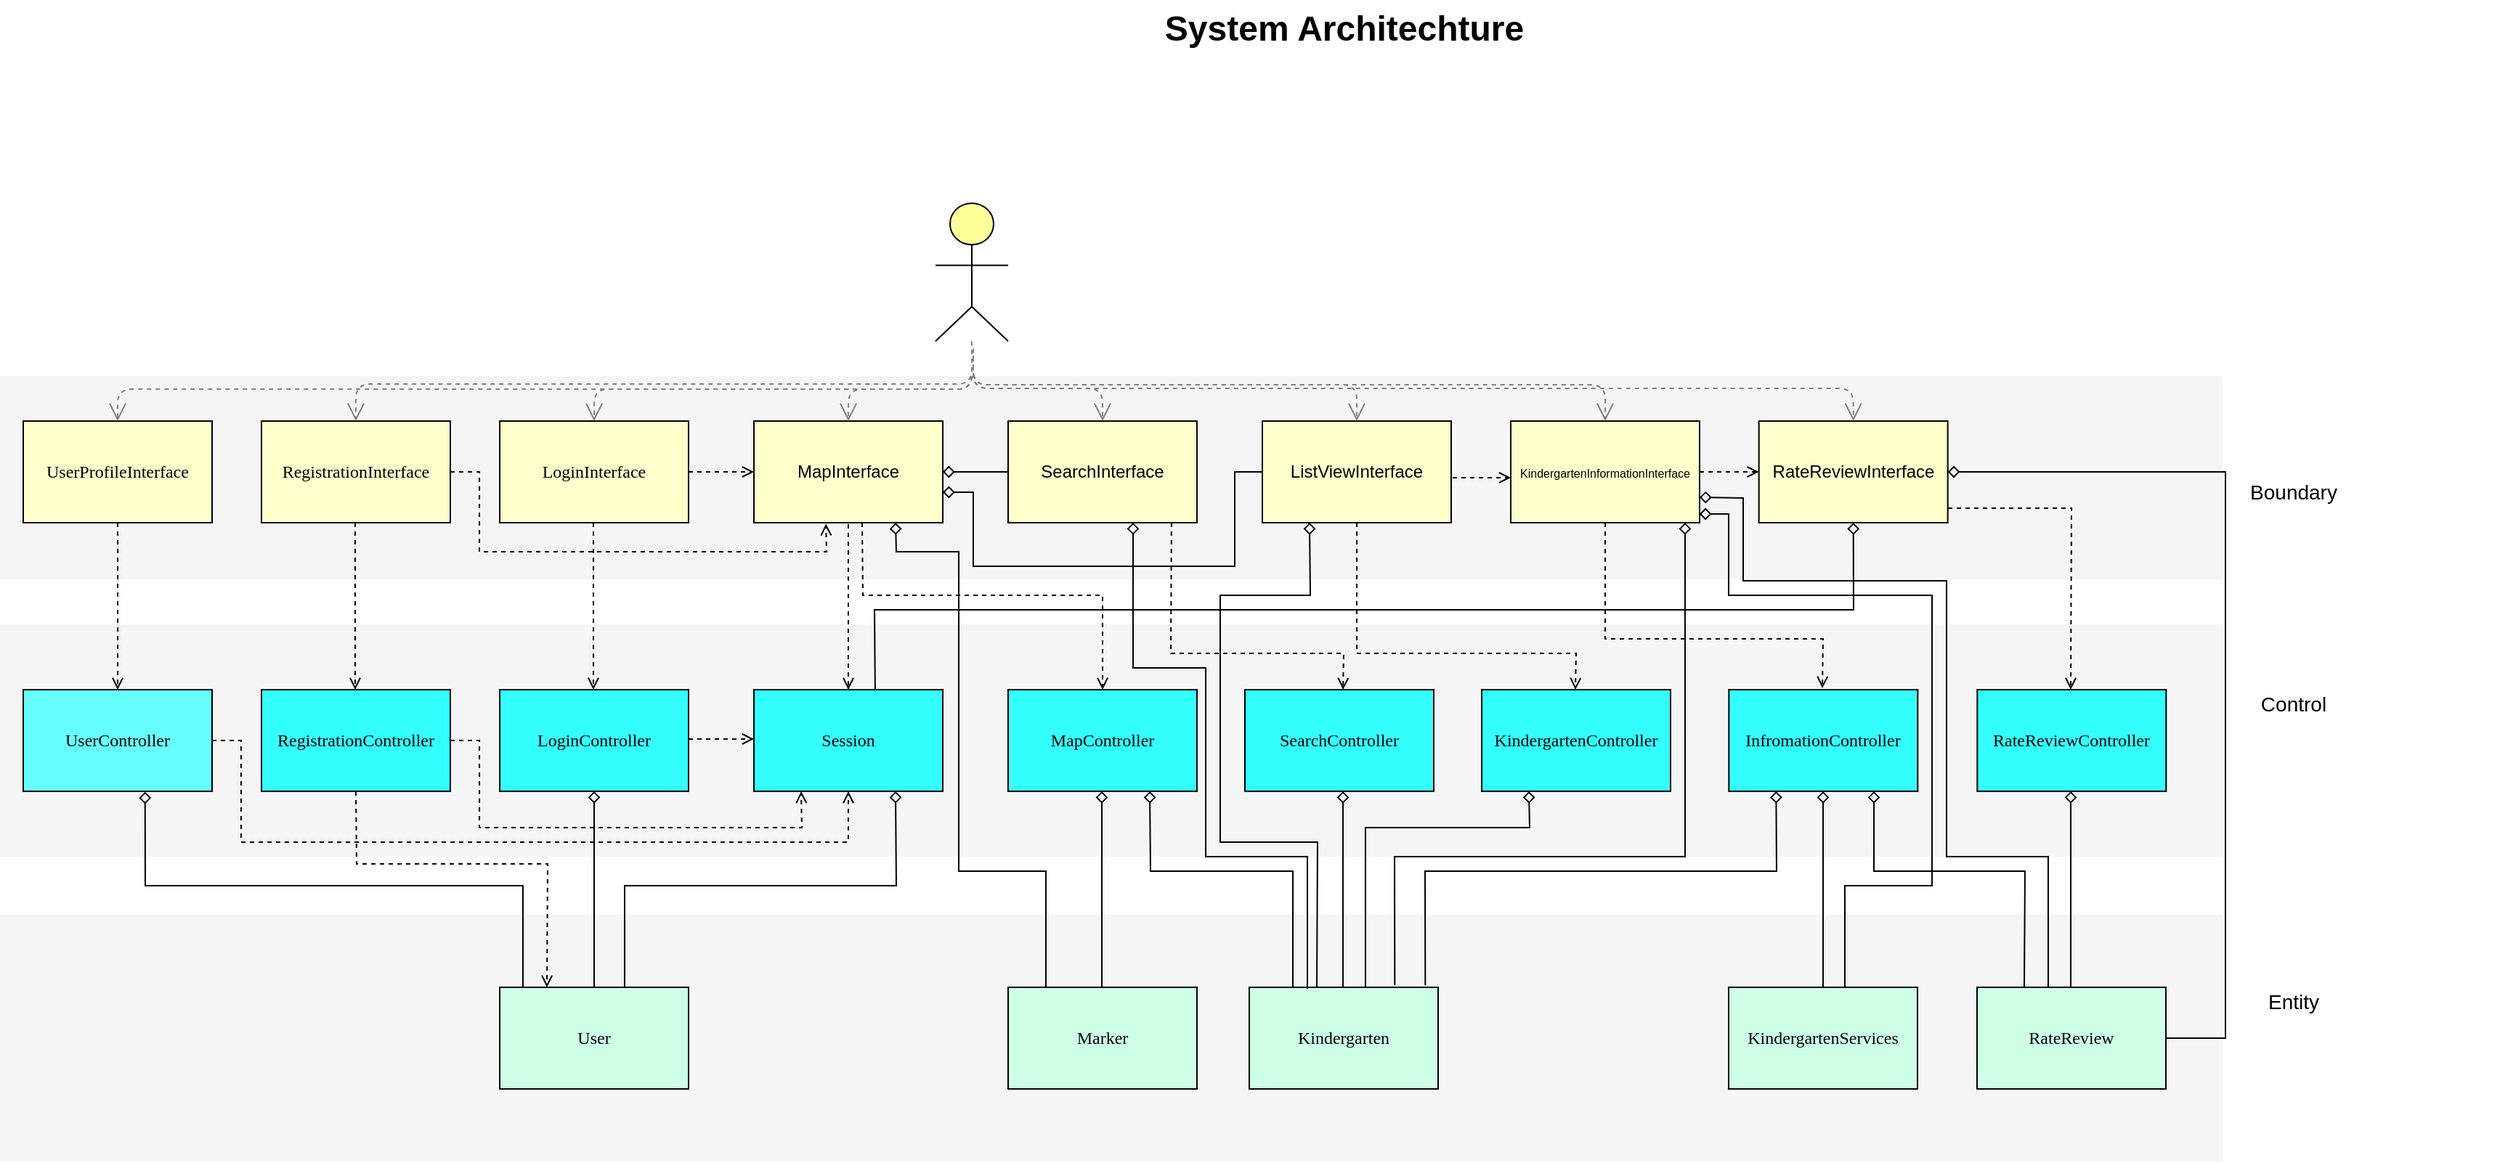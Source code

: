 <mxfile version="12.1.3" type="device" pages="1"><diagram name="Page-1" id="44bbcf24-548e-d532-59d3-359de5b44cbb"><mxGraphModel dx="2521.5" dy="455" grid="1" gridSize="10" guides="1" tooltips="1" connect="1" arrows="1" fold="1" page="1" pageScale="1.5" pageWidth="1169" pageHeight="826" background="none" math="0" shadow="0"><root><mxCell id="0" style=";html=1;"/><mxCell id="1" style=";html=1;" parent="0"/><mxCell id="6eae4fabf1afb631-36" value="" style="whiteSpace=wrap;html=1;strokeColor=none;strokeWidth=1;fillColor=#f5f5f5;fontSize=14;" parent="1" vertex="1"><mxGeometry x="-50" y="670" width="1530" height="170" as="geometry"/></mxCell><mxCell id="6eae4fabf1afb631-35" value="" style="whiteSpace=wrap;html=1;strokeColor=none;strokeWidth=1;fillColor=#f5f5f5;fontSize=14;" parent="1" vertex="1"><mxGeometry x="-50" y="470" width="1530" height="160" as="geometry"/></mxCell><mxCell id="6eae4fabf1afb631-34" value="" style="whiteSpace=wrap;html=1;strokeColor=none;strokeWidth=1;fillColor=#f5f5f5;fontSize=14;" parent="1" vertex="1"><mxGeometry x="-50" y="299" width="1530" height="140" as="geometry"/></mxCell><mxCell id="6eae4fabf1afb631-29" value="Entity" style="text;html=1;strokeColor=none;fillColor=none;align=center;verticalAlign=middle;whiteSpace=wrap;fontSize=14;" parent="1" vertex="1"><mxGeometry x="1409" y="720" width="240" height="20" as="geometry"/></mxCell><mxCell id="6eae4fabf1afb631-30" value="Control" style="text;html=1;strokeColor=none;fillColor=none;align=center;verticalAlign=middle;whiteSpace=wrap;fontSize=14;" parent="1" vertex="1"><mxGeometry x="1409" y="515" width="240" height="20" as="geometry"/></mxCell><mxCell id="6eae4fabf1afb631-31" value="Boundary" style="text;html=1;strokeColor=none;fillColor=none;align=center;verticalAlign=middle;whiteSpace=wrap;fontSize=14;" parent="1" vertex="1"><mxGeometry x="1409" y="369" width="240" height="20" as="geometry"/></mxCell><mxCell id="6eae4fabf1afb631-33" style="edgeStyle=elbowEdgeStyle;rounded=1;elbow=vertical;html=1;dashed=1;startSize=10;endArrow=open;endFill=0;endSize=10;jettySize=auto;orthogonalLoop=1;strokeColor=#808080;fontSize=14;entryX=0.5;entryY=0;entryDx=0;entryDy=0;" parent="1" source="6eae4fabf1afb631-32" target="SpVC3gz6HpCtLTdUxY2t-2" edge="1"><mxGeometry relative="1" as="geometry"><mxPoint x="451.5" y="330" as="targetPoint"/><Array as="points"><mxPoint x="350" y="308"/></Array></mxGeometry></mxCell><mxCell id="6eae4fabf1afb631-32" value="" style="html=1;whiteSpace=wrap;fillColor=#ffff99;strokeColor=#000000;shape=mxgraph.archimate3.actor;fontSize=14;" parent="1" vertex="1"><mxGeometry x="594" y="180" width="50" height="95" as="geometry"/></mxCell><mxCell id="6eae4fabf1afb631-37" value="System Architechture" style="text;strokeColor=none;fillColor=none;html=1;fontSize=24;fontStyle=1;verticalAlign=middle;align=center;" parent="1" vertex="1"><mxGeometry x="80" y="40" width="1590" height="40" as="geometry"/></mxCell><mxCell id="SpVC3gz6HpCtLTdUxY2t-2" value="&lt;span style=&quot;font-family: &amp;#34;times new roman&amp;#34; ; white-space: normal&quot;&gt;LoginInterface&lt;/span&gt;" style="rounded=0;whiteSpace=wrap;html=1;fillColor=#FFFFCC;strokeColor=#000000;" vertex="1" parent="1"><mxGeometry x="294" y="330" width="130" height="70" as="geometry"/></mxCell><mxCell id="SpVC3gz6HpCtLTdUxY2t-3" value="MapInterface" style="rounded=0;whiteSpace=wrap;html=1;fillColor=#FFFFCC;strokeColor=#000000;" vertex="1" parent="1"><mxGeometry x="469" y="330" width="130" height="70" as="geometry"/></mxCell><mxCell id="SpVC3gz6HpCtLTdUxY2t-4" value="SearchInterface" style="rounded=0;whiteSpace=wrap;html=1;fillColor=#FFFFCC;strokeColor=#000000;" vertex="1" parent="1"><mxGeometry x="644" y="330" width="130" height="70" as="geometry"/></mxCell><mxCell id="SpVC3gz6HpCtLTdUxY2t-5" value="ListViewInterface" style="rounded=0;whiteSpace=wrap;html=1;fillColor=#FFFFCC;strokeColor=#000000;" vertex="1" parent="1"><mxGeometry x="819" y="330" width="130" height="70" as="geometry"/></mxCell><mxCell id="SpVC3gz6HpCtLTdUxY2t-6" value="&lt;font style=&quot;font-size: 8px&quot;&gt;KindergartenInformationInterface&lt;/font&gt;" style="rounded=0;whiteSpace=wrap;html=1;fillColor=#FFFFCC;strokeColor=#000000;" vertex="1" parent="1"><mxGeometry x="990" y="330" width="130" height="70" as="geometry"/></mxCell><mxCell id="SpVC3gz6HpCtLTdUxY2t-7" value="RateReviewInterface" style="rounded=0;whiteSpace=wrap;html=1;fillColor=#FFFFCC;strokeColor=#000000;" vertex="1" parent="1"><mxGeometry x="1160.833" y="330" width="130" height="70" as="geometry"/></mxCell><mxCell id="SpVC3gz6HpCtLTdUxY2t-8" value="&lt;font face=&quot;Times New Roman&quot;&gt;RegistrationInterface&lt;/font&gt;" style="rounded=0;whiteSpace=wrap;html=1;fillColor=#FFFFCC;strokeColor=#000000;" vertex="1" parent="1"><mxGeometry x="130" y="330" width="130" height="70" as="geometry"/></mxCell><mxCell id="SpVC3gz6HpCtLTdUxY2t-11" value="UserProfileInterface" style="rounded=0;whiteSpace=wrap;html=1;fillColor=#FFFFCC;strokeColor=#000000;fontFamily=Times New Roman;" vertex="1" parent="1"><mxGeometry x="-34" y="330" width="130" height="70" as="geometry"/></mxCell><mxCell id="SpVC3gz6HpCtLTdUxY2t-17" style="edgeStyle=elbowEdgeStyle;rounded=1;elbow=vertical;html=1;dashed=1;startSize=10;endArrow=open;endFill=0;endSize=10;jettySize=auto;orthogonalLoop=1;strokeColor=#808080;fontSize=14;entryX=0.5;entryY=0;entryDx=0;entryDy=0;" edge="1" parent="1" source="6eae4fabf1afb631-32" target="SpVC3gz6HpCtLTdUxY2t-8"><mxGeometry relative="1" as="geometry"><mxPoint x="439.5" y="271.5" as="sourcePoint"/><mxPoint x="180" y="326.5" as="targetPoint"/><Array as="points"><mxPoint x="170.5" y="304.5"/></Array></mxGeometry></mxCell><mxCell id="SpVC3gz6HpCtLTdUxY2t-18" style="edgeStyle=elbowEdgeStyle;rounded=1;elbow=vertical;html=1;dashed=1;startSize=10;endArrow=open;endFill=0;endSize=10;jettySize=auto;orthogonalLoop=1;strokeColor=#808080;fontSize=14;entryX=0.5;entryY=0;entryDx=0;entryDy=0;" edge="1" parent="1" source="6eae4fabf1afb631-32"><mxGeometry relative="1" as="geometry"><mxPoint x="290.5" y="275" as="sourcePoint"/><mxPoint x="31" y="330" as="targetPoint"/><Array as="points"><mxPoint x="21.5" y="308"/></Array></mxGeometry></mxCell><mxCell id="SpVC3gz6HpCtLTdUxY2t-19" style="edgeStyle=elbowEdgeStyle;rounded=1;elbow=vertical;html=1;dashed=1;startSize=10;endArrow=open;endFill=0;endSize=10;jettySize=auto;orthogonalLoop=1;strokeColor=#808080;fontSize=14;entryX=0.5;entryY=0;entryDx=0;entryDy=0;" edge="1" parent="1" source="6eae4fabf1afb631-32"><mxGeometry relative="1" as="geometry"><mxPoint x="793.5" y="275" as="sourcePoint"/><mxPoint x="534" y="330" as="targetPoint"/><Array as="points"><mxPoint x="524.5" y="308"/></Array></mxGeometry></mxCell><mxCell id="SpVC3gz6HpCtLTdUxY2t-23" style="edgeStyle=elbowEdgeStyle;rounded=1;elbow=vertical;html=1;dashed=1;startSize=10;endArrow=open;endFill=0;endSize=10;jettySize=auto;orthogonalLoop=1;strokeColor=#808080;fontSize=14;entryX=0.5;entryY=0;entryDx=0;entryDy=0;" edge="1" parent="1" target="SpVC3gz6HpCtLTdUxY2t-4"><mxGeometry relative="1" as="geometry"><mxPoint x="620" y="285" as="sourcePoint"/><mxPoint x="544" y="340" as="targetPoint"/><Array as="points"/></mxGeometry></mxCell><mxCell id="SpVC3gz6HpCtLTdUxY2t-24" style="edgeStyle=elbowEdgeStyle;rounded=1;elbow=vertical;html=1;dashed=1;startSize=10;endArrow=open;endFill=0;endSize=10;jettySize=auto;orthogonalLoop=1;strokeColor=#808080;fontSize=14;entryX=0.5;entryY=0;entryDx=0;entryDy=0;" edge="1" parent="1"><mxGeometry relative="1" as="geometry"><mxPoint x="620" y="280" as="sourcePoint"/><mxPoint x="884" y="330" as="targetPoint"/><Array as="points"/></mxGeometry></mxCell><mxCell id="SpVC3gz6HpCtLTdUxY2t-25" style="edgeStyle=elbowEdgeStyle;rounded=1;elbow=vertical;html=1;dashed=1;startSize=10;endArrow=open;endFill=0;endSize=10;jettySize=auto;orthogonalLoop=1;strokeColor=#808080;fontSize=14;entryX=0.5;entryY=0;entryDx=0;entryDy=0;" edge="1" parent="1"><mxGeometry relative="1" as="geometry"><mxPoint x="620" y="280" as="sourcePoint"/><mxPoint x="1055" y="330" as="targetPoint"/><Array as="points"/></mxGeometry></mxCell><mxCell id="SpVC3gz6HpCtLTdUxY2t-26" style="edgeStyle=elbowEdgeStyle;rounded=1;elbow=vertical;html=1;dashed=1;startSize=10;endArrow=open;endFill=0;endSize=10;jettySize=auto;orthogonalLoop=1;strokeColor=#808080;fontSize=14;entryX=0.5;entryY=0;entryDx=0;entryDy=0;" edge="1" parent="1" target="SpVC3gz6HpCtLTdUxY2t-7"><mxGeometry relative="1" as="geometry"><mxPoint x="620" y="285" as="sourcePoint"/><mxPoint x="1206.5" y="330" as="targetPoint"/><Array as="points"/></mxGeometry></mxCell><mxCell id="SpVC3gz6HpCtLTdUxY2t-27" value="" style="endArrow=diamond;html=1;fontFamily=Times New Roman;entryX=1;entryY=0.5;entryDx=0;entryDy=0;exitX=0;exitY=0.5;exitDx=0;exitDy=0;endFill=0;" edge="1" parent="1" source="SpVC3gz6HpCtLTdUxY2t-4" target="SpVC3gz6HpCtLTdUxY2t-3"><mxGeometry width="50" height="50" relative="1" as="geometry"><mxPoint x="596.5" y="369.167" as="sourcePoint"/><mxPoint x="646.5" y="319.167" as="targetPoint"/></mxGeometry></mxCell><mxCell id="SpVC3gz6HpCtLTdUxY2t-28" value="" style="endArrow=diamond;html=1;fontFamily=Times New Roman;endFill=0;exitX=0;exitY=0.5;exitDx=0;exitDy=0;rounded=0;" edge="1" parent="1" source="SpVC3gz6HpCtLTdUxY2t-5"><mxGeometry width="50" height="50" relative="1" as="geometry"><mxPoint x="644" y="378.5" as="sourcePoint"/><mxPoint x="599" y="379" as="targetPoint"/><Array as="points"><mxPoint x="800" y="365"/><mxPoint x="800" y="430"/><mxPoint x="620" y="430"/><mxPoint x="620" y="379"/></Array></mxGeometry></mxCell><mxCell id="SpVC3gz6HpCtLTdUxY2t-30" value="" style="endArrow=open;html=1;fontFamily=Times New Roman;exitX=1;exitY=0.5;exitDx=0;exitDy=0;entryX=0;entryY=0.5;entryDx=0;entryDy=0;endFill=0;dashed=1;" edge="1" parent="1" source="SpVC3gz6HpCtLTdUxY2t-2" target="SpVC3gz6HpCtLTdUxY2t-3"><mxGeometry width="50" height="50" relative="1" as="geometry"><mxPoint x="420" y="390" as="sourcePoint"/><mxPoint x="470" y="340" as="targetPoint"/></mxGeometry></mxCell><mxCell id="SpVC3gz6HpCtLTdUxY2t-33" value="" style="endArrow=open;html=1;fontFamily=Times New Roman;entryX=0;entryY=0.5;entryDx=0;entryDy=0;endFill=0;dashed=1;" edge="1" parent="1"><mxGeometry width="50" height="50" relative="1" as="geometry"><mxPoint x="950" y="369" as="sourcePoint"/><mxPoint x="990" y="369" as="targetPoint"/></mxGeometry></mxCell><mxCell id="SpVC3gz6HpCtLTdUxY2t-35" value="" style="endArrow=open;html=1;fontFamily=Times New Roman;entryX=0;entryY=0.5;entryDx=0;entryDy=0;endFill=0;dashed=1;exitX=1;exitY=0.5;exitDx=0;exitDy=0;" edge="1" parent="1" source="SpVC3gz6HpCtLTdUxY2t-6" target="SpVC3gz6HpCtLTdUxY2t-7"><mxGeometry width="50" height="50" relative="1" as="geometry"><mxPoint x="1120" y="365" as="sourcePoint"/><mxPoint x="1000" y="379" as="targetPoint"/></mxGeometry></mxCell><mxCell id="SpVC3gz6HpCtLTdUxY2t-37" value="" style="endArrow=open;html=1;dashed=1;fontFamily=Times New Roman;entryX=0.381;entryY=1.01;entryDx=0;entryDy=0;exitX=1;exitY=0.5;exitDx=0;exitDy=0;endFill=0;rounded=0;entryPerimeter=0;" edge="1" parent="1" source="SpVC3gz6HpCtLTdUxY2t-8" target="SpVC3gz6HpCtLTdUxY2t-3"><mxGeometry width="50" height="50" relative="1" as="geometry"><mxPoint x="230" y="390" as="sourcePoint"/><mxPoint x="280" y="340" as="targetPoint"/><Array as="points"><mxPoint x="280" y="365"/><mxPoint x="280" y="420"/><mxPoint x="519" y="420"/></Array></mxGeometry></mxCell><mxCell id="SpVC3gz6HpCtLTdUxY2t-38" value="UserController" style="rounded=0;whiteSpace=wrap;html=1;fillColor=#66FFFF;strokeColor=#000000;fontFamily=Times New Roman;" vertex="1" parent="1"><mxGeometry x="-34" y="515" width="130" height="70" as="geometry"/></mxCell><mxCell id="SpVC3gz6HpCtLTdUxY2t-39" value="RegistrationController" style="rounded=0;whiteSpace=wrap;html=1;fillColor=#33FFFF;strokeColor=#000000;fontFamily=Times New Roman;" vertex="1" parent="1"><mxGeometry x="130" y="515" width="130" height="70" as="geometry"/></mxCell><mxCell id="SpVC3gz6HpCtLTdUxY2t-40" value="LoginController" style="rounded=0;whiteSpace=wrap;html=1;fillColor=#33FFFF;strokeColor=#000000;fontFamily=Times New Roman;" vertex="1" parent="1"><mxGeometry x="294" y="515" width="130" height="70" as="geometry"/></mxCell><mxCell id="SpVC3gz6HpCtLTdUxY2t-41" value="MapController" style="rounded=0;whiteSpace=wrap;html=1;fillColor=#33FFFF;strokeColor=#000000;fontFamily=Times New Roman;" vertex="1" parent="1"><mxGeometry x="644" y="515" width="130" height="70" as="geometry"/></mxCell><mxCell id="SpVC3gz6HpCtLTdUxY2t-42" value="Session" style="rounded=0;whiteSpace=wrap;html=1;fillColor=#33FFFF;strokeColor=#000000;fontFamily=Times New Roman;" vertex="1" parent="1"><mxGeometry x="469" y="515" width="130" height="70" as="geometry"/></mxCell><mxCell id="SpVC3gz6HpCtLTdUxY2t-43" value="KindergartenController" style="rounded=0;whiteSpace=wrap;html=1;fillColor=#33FFFF;strokeColor=#000000;fontFamily=Times New Roman;" vertex="1" parent="1"><mxGeometry x="970" y="515" width="130" height="70" as="geometry"/></mxCell><mxCell id="SpVC3gz6HpCtLTdUxY2t-44" value="InfromationController" style="rounded=0;whiteSpace=wrap;html=1;fillColor=#33FFFF;strokeColor=#000000;fontFamily=Times New Roman;" vertex="1" parent="1"><mxGeometry x="1140.167" y="515" width="130" height="70" as="geometry"/></mxCell><mxCell id="SpVC3gz6HpCtLTdUxY2t-45" value="RateReviewController" style="rounded=0;whiteSpace=wrap;html=1;fillColor=#33FFFF;strokeColor=#000000;fontFamily=Times New Roman;" vertex="1" parent="1"><mxGeometry x="1311.167" y="515" width="130" height="70" as="geometry"/></mxCell><mxCell id="SpVC3gz6HpCtLTdUxY2t-46" value="" style="endArrow=open;html=1;dashed=1;fontFamily=Times New Roman;entryX=0.5;entryY=0;entryDx=0;entryDy=0;exitX=0.5;exitY=1;exitDx=0;exitDy=0;endFill=0;" edge="1" parent="1" source="SpVC3gz6HpCtLTdUxY2t-11" target="SpVC3gz6HpCtLTdUxY2t-38"><mxGeometry width="50" height="50" relative="1" as="geometry"><mxPoint y="440" as="sourcePoint"/><mxPoint x="50" y="390" as="targetPoint"/></mxGeometry></mxCell><mxCell id="SpVC3gz6HpCtLTdUxY2t-47" value="" style="endArrow=open;html=1;dashed=1;fontFamily=Times New Roman;entryX=0.5;entryY=0;entryDx=0;entryDy=0;exitX=0.5;exitY=1;exitDx=0;exitDy=0;endFill=0;" edge="1" parent="1"><mxGeometry width="50" height="50" relative="1" as="geometry"><mxPoint x="194.5" y="400" as="sourcePoint"/><mxPoint x="194.5" y="515" as="targetPoint"/></mxGeometry></mxCell><mxCell id="SpVC3gz6HpCtLTdUxY2t-48" value="" style="endArrow=open;html=1;dashed=1;fontFamily=Times New Roman;entryX=0.5;entryY=0;entryDx=0;entryDy=0;exitX=0.5;exitY=1;exitDx=0;exitDy=0;endFill=0;" edge="1" parent="1"><mxGeometry width="50" height="50" relative="1" as="geometry"><mxPoint x="358.5" y="400" as="sourcePoint"/><mxPoint x="358.5" y="515" as="targetPoint"/></mxGeometry></mxCell><mxCell id="SpVC3gz6HpCtLTdUxY2t-49" value="" style="endArrow=open;html=1;dashed=1;fontFamily=Times New Roman;entryX=0.5;entryY=0;entryDx=0;entryDy=0;exitX=0.5;exitY=1;exitDx=0;exitDy=0;endFill=0;rounded=0;" edge="1" parent="1" target="SpVC3gz6HpCtLTdUxY2t-41"><mxGeometry width="50" height="50" relative="1" as="geometry"><mxPoint x="543.5" y="400" as="sourcePoint"/><mxPoint x="543.5" y="515" as="targetPoint"/><Array as="points"><mxPoint x="544" y="450"/><mxPoint x="709" y="450"/></Array></mxGeometry></mxCell><mxCell id="SpVC3gz6HpCtLTdUxY2t-50" value="" style="endArrow=open;html=1;dashed=1;fontFamily=Times New Roman;entryX=0.5;entryY=1;entryDx=0;entryDy=0;exitX=1;exitY=0.5;exitDx=0;exitDy=0;endFill=0;rounded=0;" edge="1" parent="1" target="SpVC3gz6HpCtLTdUxY2t-42"><mxGeometry width="50" height="50" relative="1" as="geometry"><mxPoint x="96" y="550" as="sourcePoint"/><mxPoint x="370" y="585" as="targetPoint"/><Array as="points"><mxPoint x="116" y="550"/><mxPoint x="116" y="620"/><mxPoint x="534" y="620"/></Array></mxGeometry></mxCell><mxCell id="SpVC3gz6HpCtLTdUxY2t-53" value="" style="endArrow=open;html=1;dashed=1;fontFamily=Times New Roman;endFill=0;" edge="1" parent="1"><mxGeometry width="50" height="50" relative="1" as="geometry"><mxPoint x="534" y="401" as="sourcePoint"/><mxPoint x="534" y="515" as="targetPoint"/></mxGeometry></mxCell><mxCell id="SpVC3gz6HpCtLTdUxY2t-57" value="" style="endArrow=diamond;html=1;fontFamily=Times New Roman;entryX=0.5;entryY=1;entryDx=0;entryDy=0;endFill=0;exitX=0.642;exitY=-0.005;exitDx=0;exitDy=0;exitPerimeter=0;rounded=0;" edge="1" parent="1" source="SpVC3gz6HpCtLTdUxY2t-42" target="SpVC3gz6HpCtLTdUxY2t-7"><mxGeometry width="50" height="50" relative="1" as="geometry"><mxPoint x="870" y="430" as="sourcePoint"/><mxPoint x="609" y="375" as="targetPoint"/><Array as="points"><mxPoint x="552" y="460"/><mxPoint x="1226" y="460"/></Array></mxGeometry></mxCell><mxCell id="SpVC3gz6HpCtLTdUxY2t-59" value="" style="endArrow=open;html=1;dashed=1;fontFamily=Times New Roman;endFill=0;exitX=0.5;exitY=1;exitDx=0;exitDy=0;rounded=0;" edge="1" parent="1" source="SpVC3gz6HpCtLTdUxY2t-5"><mxGeometry width="50" height="50" relative="1" as="geometry"><mxPoint x="1034.5" y="401" as="sourcePoint"/><mxPoint x="1034.5" y="515" as="targetPoint"/><Array as="points"><mxPoint x="884" y="490"/><mxPoint x="1035" y="490"/></Array></mxGeometry></mxCell><mxCell id="SpVC3gz6HpCtLTdUxY2t-60" value="" style="endArrow=open;html=1;dashed=1;fontFamily=Times New Roman;endFill=0;exitX=0.5;exitY=1;exitDx=0;exitDy=0;rounded=0;" edge="1" parent="1" source="SpVC3gz6HpCtLTdUxY2t-6"><mxGeometry width="50" height="50" relative="1" as="geometry"><mxPoint x="1204.5" y="400" as="sourcePoint"/><mxPoint x="1204.5" y="514" as="targetPoint"/><Array as="points"><mxPoint x="1055" y="480"/><mxPoint x="1205" y="480"/></Array></mxGeometry></mxCell><mxCell id="SpVC3gz6HpCtLTdUxY2t-62" value="" style="endArrow=open;html=1;dashed=1;fontFamily=Times New Roman;endFill=0;rounded=0;" edge="1" parent="1"><mxGeometry width="50" height="50" relative="1" as="geometry"><mxPoint x="1291" y="390" as="sourcePoint"/><mxPoint x="1375.5" y="515" as="targetPoint"/><Array as="points"><mxPoint x="1376" y="390"/></Array></mxGeometry></mxCell><mxCell id="SpVC3gz6HpCtLTdUxY2t-63" value="" style="endArrow=open;html=1;fontFamily=Times New Roman;exitX=1;exitY=0.5;exitDx=0;exitDy=0;entryX=0;entryY=0.5;entryDx=0;entryDy=0;endFill=0;dashed=1;" edge="1" parent="1"><mxGeometry width="50" height="50" relative="1" as="geometry"><mxPoint x="424" y="549" as="sourcePoint"/><mxPoint x="469" y="549" as="targetPoint"/></mxGeometry></mxCell><mxCell id="SpVC3gz6HpCtLTdUxY2t-67" value="" style="endArrow=open;html=1;dashed=1;fontFamily=Times New Roman;entryX=0.25;entryY=1;entryDx=0;entryDy=0;endFill=0;rounded=0;" edge="1" parent="1" target="SpVC3gz6HpCtLTdUxY2t-42"><mxGeometry width="50" height="50" relative="1" as="geometry"><mxPoint x="260" y="550" as="sourcePoint"/><mxPoint x="544" y="595" as="targetPoint"/><Array as="points"><mxPoint x="280" y="550"/><mxPoint x="280" y="610"/><mxPoint x="502" y="610"/></Array></mxGeometry></mxCell><mxCell id="SpVC3gz6HpCtLTdUxY2t-68" value="SearchController" style="rounded=0;whiteSpace=wrap;html=1;fillColor=#33FFFF;strokeColor=#000000;fontFamily=Times New Roman;" vertex="1" parent="1"><mxGeometry x="807" y="515" width="130" height="70" as="geometry"/></mxCell><mxCell id="SpVC3gz6HpCtLTdUxY2t-69" value="" style="endArrow=open;html=1;dashed=1;fontFamily=Times New Roman;endFill=0;exitX=0.865;exitY=1;exitDx=0;exitDy=0;rounded=0;exitPerimeter=0;" edge="1" parent="1" source="SpVC3gz6HpCtLTdUxY2t-4"><mxGeometry width="50" height="50" relative="1" as="geometry"><mxPoint x="724" y="400" as="sourcePoint"/><mxPoint x="874.5" y="515" as="targetPoint"/><Array as="points"><mxPoint x="756" y="490"/><mxPoint x="875" y="490"/></Array></mxGeometry></mxCell><mxCell id="SpVC3gz6HpCtLTdUxY2t-70" value="User" style="rounded=0;whiteSpace=wrap;html=1;fillColor=#CCFFE6;strokeColor=#000000;fontFamily=Times New Roman;" vertex="1" parent="1"><mxGeometry x="294" y="720" width="130" height="70" as="geometry"/></mxCell><mxCell id="SpVC3gz6HpCtLTdUxY2t-71" value="Kindergarten" style="rounded=0;whiteSpace=wrap;html=1;fillColor=#CCFFE6;strokeColor=#000000;fontFamily=Times New Roman;" vertex="1" parent="1"><mxGeometry x="810" y="720" width="130" height="70" as="geometry"/></mxCell><mxCell id="SpVC3gz6HpCtLTdUxY2t-72" value="Marker" style="rounded=0;whiteSpace=wrap;html=1;fillColor=#CCFFE6;strokeColor=#000000;fontFamily=Times New Roman;" vertex="1" parent="1"><mxGeometry x="644" y="720" width="130" height="70" as="geometry"/></mxCell><mxCell id="SpVC3gz6HpCtLTdUxY2t-73" value="KindergartenServices" style="rounded=0;whiteSpace=wrap;html=1;fillColor=#CCFFE6;strokeColor=#000000;fontFamily=Times New Roman;" vertex="1" parent="1"><mxGeometry x="1140" y="720" width="130" height="70" as="geometry"/></mxCell><mxCell id="SpVC3gz6HpCtLTdUxY2t-74" value="RateReview" style="rounded=0;whiteSpace=wrap;html=1;fillColor=#CCFFE6;strokeColor=#000000;fontFamily=Times New Roman;" vertex="1" parent="1"><mxGeometry x="1311" y="720" width="130" height="70" as="geometry"/></mxCell><mxCell id="SpVC3gz6HpCtLTdUxY2t-75" value="" style="endArrow=open;html=1;dashed=1;fontFamily=Times New Roman;entryX=0.25;entryY=0;entryDx=0;entryDy=0;exitX=0.5;exitY=1;exitDx=0;exitDy=0;endFill=0;rounded=0;" edge="1" parent="1" target="SpVC3gz6HpCtLTdUxY2t-70"><mxGeometry width="50" height="50" relative="1" as="geometry"><mxPoint x="195" y="585" as="sourcePoint"/><mxPoint x="360.5" y="700" as="targetPoint"/><Array as="points"><mxPoint x="195.5" y="635"/><mxPoint x="327" y="635"/></Array></mxGeometry></mxCell><mxCell id="SpVC3gz6HpCtLTdUxY2t-76" value="" style="endArrow=diamond;html=1;fontFamily=Times New Roman;exitX=0.5;exitY=0;exitDx=0;exitDy=0;endFill=0;entryX=0.5;entryY=1;entryDx=0;entryDy=0;" edge="1" parent="1" source="SpVC3gz6HpCtLTdUxY2t-70" target="SpVC3gz6HpCtLTdUxY2t-40"><mxGeometry width="50" height="50" relative="1" as="geometry"><mxPoint x="358" y="585" as="sourcePoint"/><mxPoint x="380" y="650" as="targetPoint"/></mxGeometry></mxCell><mxCell id="SpVC3gz6HpCtLTdUxY2t-77" value="" style="endArrow=diamond;html=1;fontFamily=Times New Roman;exitX=0.5;exitY=0;exitDx=0;exitDy=0;endFill=0;entryX=0.75;entryY=1;entryDx=0;entryDy=0;rounded=0;" edge="1" parent="1" target="SpVC3gz6HpCtLTdUxY2t-42"><mxGeometry width="50" height="50" relative="1" as="geometry"><mxPoint x="380" y="720" as="sourcePoint"/><mxPoint x="380" y="585" as="targetPoint"/><Array as="points"><mxPoint x="380" y="650"/><mxPoint x="567" y="650"/></Array></mxGeometry></mxCell><mxCell id="SpVC3gz6HpCtLTdUxY2t-78" value="" style="endArrow=diamond;html=1;fontFamily=Times New Roman;exitX=0.5;exitY=0;exitDx=0;exitDy=0;endFill=0;entryX=0.645;entryY=1.005;entryDx=0;entryDy=0;entryPerimeter=0;rounded=0;" edge="1" parent="1" target="SpVC3gz6HpCtLTdUxY2t-38"><mxGeometry width="50" height="50" relative="1" as="geometry"><mxPoint x="310" y="720" as="sourcePoint"/><mxPoint x="310" y="585" as="targetPoint"/><Array as="points"><mxPoint x="310" y="650"/><mxPoint x="50" y="650"/></Array></mxGeometry></mxCell><mxCell id="SpVC3gz6HpCtLTdUxY2t-79" value="" style="endArrow=diamond;html=1;fontFamily=Times New Roman;exitX=0.5;exitY=0;exitDx=0;exitDy=0;endFill=0;entryX=0.5;entryY=1;entryDx=0;entryDy=0;" edge="1" parent="1"><mxGeometry width="50" height="50" relative="1" as="geometry"><mxPoint x="708.5" y="720" as="sourcePoint"/><mxPoint x="708.5" y="585" as="targetPoint"/></mxGeometry></mxCell><mxCell id="SpVC3gz6HpCtLTdUxY2t-80" value="" style="endArrow=diamond;html=1;fontFamily=Times New Roman;exitX=0.5;exitY=0;exitDx=0;exitDy=0;endFill=0;entryX=0.75;entryY=1;entryDx=0;entryDy=0;rounded=0;" edge="1" parent="1" target="SpVC3gz6HpCtLTdUxY2t-3"><mxGeometry width="50" height="50" relative="1" as="geometry"><mxPoint x="670" y="720" as="sourcePoint"/><mxPoint x="670" y="585" as="targetPoint"/><Array as="points"><mxPoint x="670" y="640"/><mxPoint x="610" y="640"/><mxPoint x="610" y="420"/><mxPoint x="567" y="420"/></Array></mxGeometry></mxCell><mxCell id="SpVC3gz6HpCtLTdUxY2t-81" value="" style="endArrow=diamond;html=1;fontFamily=Times New Roman;exitX=0.5;exitY=0;exitDx=0;exitDy=0;endFill=0;entryX=0.5;entryY=1;entryDx=0;entryDy=0;" edge="1" parent="1"><mxGeometry width="50" height="50" relative="1" as="geometry"><mxPoint x="874.5" y="720" as="sourcePoint"/><mxPoint x="874.5" y="585" as="targetPoint"/></mxGeometry></mxCell><mxCell id="SpVC3gz6HpCtLTdUxY2t-82" value="" style="endArrow=diamond;html=1;fontFamily=Times New Roman;exitX=0.5;exitY=0;exitDx=0;exitDy=0;endFill=0;entryX=0.75;entryY=1;entryDx=0;entryDy=0;rounded=0;" edge="1" parent="1" target="SpVC3gz6HpCtLTdUxY2t-41"><mxGeometry width="50" height="50" relative="1" as="geometry"><mxPoint x="840" y="720" as="sourcePoint"/><mxPoint x="840" y="585" as="targetPoint"/><Array as="points"><mxPoint x="840" y="640"/><mxPoint x="742" y="640"/></Array></mxGeometry></mxCell><mxCell id="SpVC3gz6HpCtLTdUxY2t-83" value="" style="endArrow=diamond;html=1;fontFamily=Times New Roman;exitX=0.5;exitY=0;exitDx=0;exitDy=0;endFill=0;entryX=0.25;entryY=1;entryDx=0;entryDy=0;rounded=0;" edge="1" parent="1" target="SpVC3gz6HpCtLTdUxY2t-43"><mxGeometry width="50" height="50" relative="1" as="geometry"><mxPoint x="890" y="720" as="sourcePoint"/><mxPoint x="890" y="585" as="targetPoint"/><Array as="points"><mxPoint x="890" y="610"/><mxPoint x="1003" y="610"/></Array></mxGeometry></mxCell><mxCell id="SpVC3gz6HpCtLTdUxY2t-84" value="" style="endArrow=diamond;html=1;fontFamily=Times New Roman;endFill=0;entryX=0.25;entryY=1;entryDx=0;entryDy=0;rounded=0;exitX=0.932;exitY=-0.019;exitDx=0;exitDy=0;exitPerimeter=0;" edge="1" parent="1" source="SpVC3gz6HpCtLTdUxY2t-71" target="SpVC3gz6HpCtLTdUxY2t-44"><mxGeometry width="50" height="50" relative="1" as="geometry"><mxPoint x="900" y="720" as="sourcePoint"/><mxPoint x="1012.5" y="595" as="targetPoint"/><Array as="points"><mxPoint x="931" y="640"/><mxPoint x="1173" y="640"/></Array></mxGeometry></mxCell><mxCell id="SpVC3gz6HpCtLTdUxY2t-85" value="" style="endArrow=diamond;html=1;fontFamily=Times New Roman;exitX=0.5;exitY=0;exitDx=0;exitDy=0;endFill=0;entryX=0.25;entryY=1;entryDx=0;entryDy=0;rounded=0;" edge="1" parent="1" target="SpVC3gz6HpCtLTdUxY2t-5"><mxGeometry width="50" height="50" relative="1" as="geometry"><mxPoint x="856.5" y="720" as="sourcePoint"/><mxPoint x="758" y="585" as="targetPoint"/><Array as="points"><mxPoint x="857" y="620"/><mxPoint x="790" y="620"/><mxPoint x="790" y="450"/><mxPoint x="852" y="450"/></Array></mxGeometry></mxCell><mxCell id="SpVC3gz6HpCtLTdUxY2t-86" value="" style="endArrow=diamond;html=1;fontFamily=Times New Roman;endFill=0;rounded=0;" edge="1" parent="1"><mxGeometry width="50" height="50" relative="1" as="geometry"><mxPoint x="850" y="721" as="sourcePoint"/><mxPoint x="730" y="400" as="targetPoint"/><Array as="points"><mxPoint x="850" y="630"/><mxPoint x="780" y="630"/><mxPoint x="780" y="500"/><mxPoint x="730" y="500"/></Array></mxGeometry></mxCell><mxCell id="SpVC3gz6HpCtLTdUxY2t-87" value="" style="endArrow=diamond;html=1;fontFamily=Times New Roman;endFill=0;entryX=0.923;entryY=1;entryDx=0;entryDy=0;rounded=0;exitX=0.932;exitY=-0.019;exitDx=0;exitDy=0;exitPerimeter=0;entryPerimeter=0;" edge="1" parent="1" target="SpVC3gz6HpCtLTdUxY2t-6"><mxGeometry width="50" height="50" relative="1" as="geometry"><mxPoint x="910.16" y="718.67" as="sourcePoint"/><mxPoint x="1151.667" y="585" as="targetPoint"/><Array as="points"><mxPoint x="910" y="630"/><mxPoint x="1110" y="630"/></Array></mxGeometry></mxCell><mxCell id="SpVC3gz6HpCtLTdUxY2t-90" value="" style="endArrow=diamond;html=1;fontFamily=Times New Roman;endFill=0;entryX=0.999;entryY=0.914;entryDx=0;entryDy=0;rounded=0;entryPerimeter=0;" edge="1" parent="1" target="SpVC3gz6HpCtLTdUxY2t-6"><mxGeometry width="50" height="50" relative="1" as="geometry"><mxPoint x="1220" y="720" as="sourcePoint"/><mxPoint x="1205" y="585" as="targetPoint"/><Array as="points"><mxPoint x="1220" y="650"/><mxPoint x="1280" y="650"/><mxPoint x="1280" y="450"/><mxPoint x="1140" y="450"/><mxPoint x="1140" y="394"/></Array></mxGeometry></mxCell><mxCell id="SpVC3gz6HpCtLTdUxY2t-91" value="" style="endArrow=diamond;html=1;fontFamily=Times New Roman;exitX=0.5;exitY=0;exitDx=0;exitDy=0;endFill=0;entryX=0.5;entryY=1;entryDx=0;entryDy=0;" edge="1" parent="1"><mxGeometry width="50" height="50" relative="1" as="geometry"><mxPoint x="1205" y="720" as="sourcePoint"/><mxPoint x="1205" y="585" as="targetPoint"/></mxGeometry></mxCell><mxCell id="SpVC3gz6HpCtLTdUxY2t-92" value="" style="endArrow=diamond;html=1;fontFamily=Times New Roman;exitX=0.25;exitY=0;exitDx=0;exitDy=0;endFill=0;entryX=0.5;entryY=1;entryDx=0;entryDy=0;rounded=0;" edge="1" parent="1" source="SpVC3gz6HpCtLTdUxY2t-74"><mxGeometry width="50" height="50" relative="1" as="geometry"><mxPoint x="1240" y="720" as="sourcePoint"/><mxPoint x="1240" y="585" as="targetPoint"/><Array as="points"><mxPoint x="1344" y="640"/><mxPoint x="1240" y="640"/></Array></mxGeometry></mxCell><mxCell id="SpVC3gz6HpCtLTdUxY2t-93" value="" style="endArrow=diamond;html=1;fontFamily=Times New Roman;exitX=0.5;exitY=0;exitDx=0;exitDy=0;endFill=0;entryX=0.5;entryY=1;entryDx=0;entryDy=0;" edge="1" parent="1"><mxGeometry width="50" height="50" relative="1" as="geometry"><mxPoint x="1375.5" y="720" as="sourcePoint"/><mxPoint x="1375.5" y="585" as="targetPoint"/></mxGeometry></mxCell><mxCell id="SpVC3gz6HpCtLTdUxY2t-94" value="" style="endArrow=diamond;html=1;fontFamily=Times New Roman;exitX=1;exitY=0.5;exitDx=0;exitDy=0;endFill=0;entryX=1;entryY=0.5;entryDx=0;entryDy=0;rounded=0;" edge="1" parent="1" source="SpVC3gz6HpCtLTdUxY2t-74" target="SpVC3gz6HpCtLTdUxY2t-7"><mxGeometry width="50" height="50" relative="1" as="geometry"><mxPoint x="1482" y="720" as="sourcePoint"/><mxPoint x="1482" y="585" as="targetPoint"/><Array as="points"><mxPoint x="1482" y="755"/><mxPoint x="1482" y="365"/></Array></mxGeometry></mxCell><mxCell id="SpVC3gz6HpCtLTdUxY2t-95" value="" style="endArrow=diamond;html=1;fontFamily=Times New Roman;exitX=0.5;exitY=0;exitDx=0;exitDy=0;endFill=0;entryX=1;entryY=0.75;entryDx=0;entryDy=0;rounded=0;" edge="1" parent="1" target="SpVC3gz6HpCtLTdUxY2t-6"><mxGeometry width="50" height="50" relative="1" as="geometry"><mxPoint x="1360" y="720" as="sourcePoint"/><mxPoint x="1360" y="585" as="targetPoint"/><Array as="points"><mxPoint x="1360" y="630"/><mxPoint x="1290" y="630"/><mxPoint x="1290" y="440"/><mxPoint x="1150" y="440"/><mxPoint x="1150" y="383"/></Array></mxGeometry></mxCell></root></mxGraphModel></diagram></mxfile>